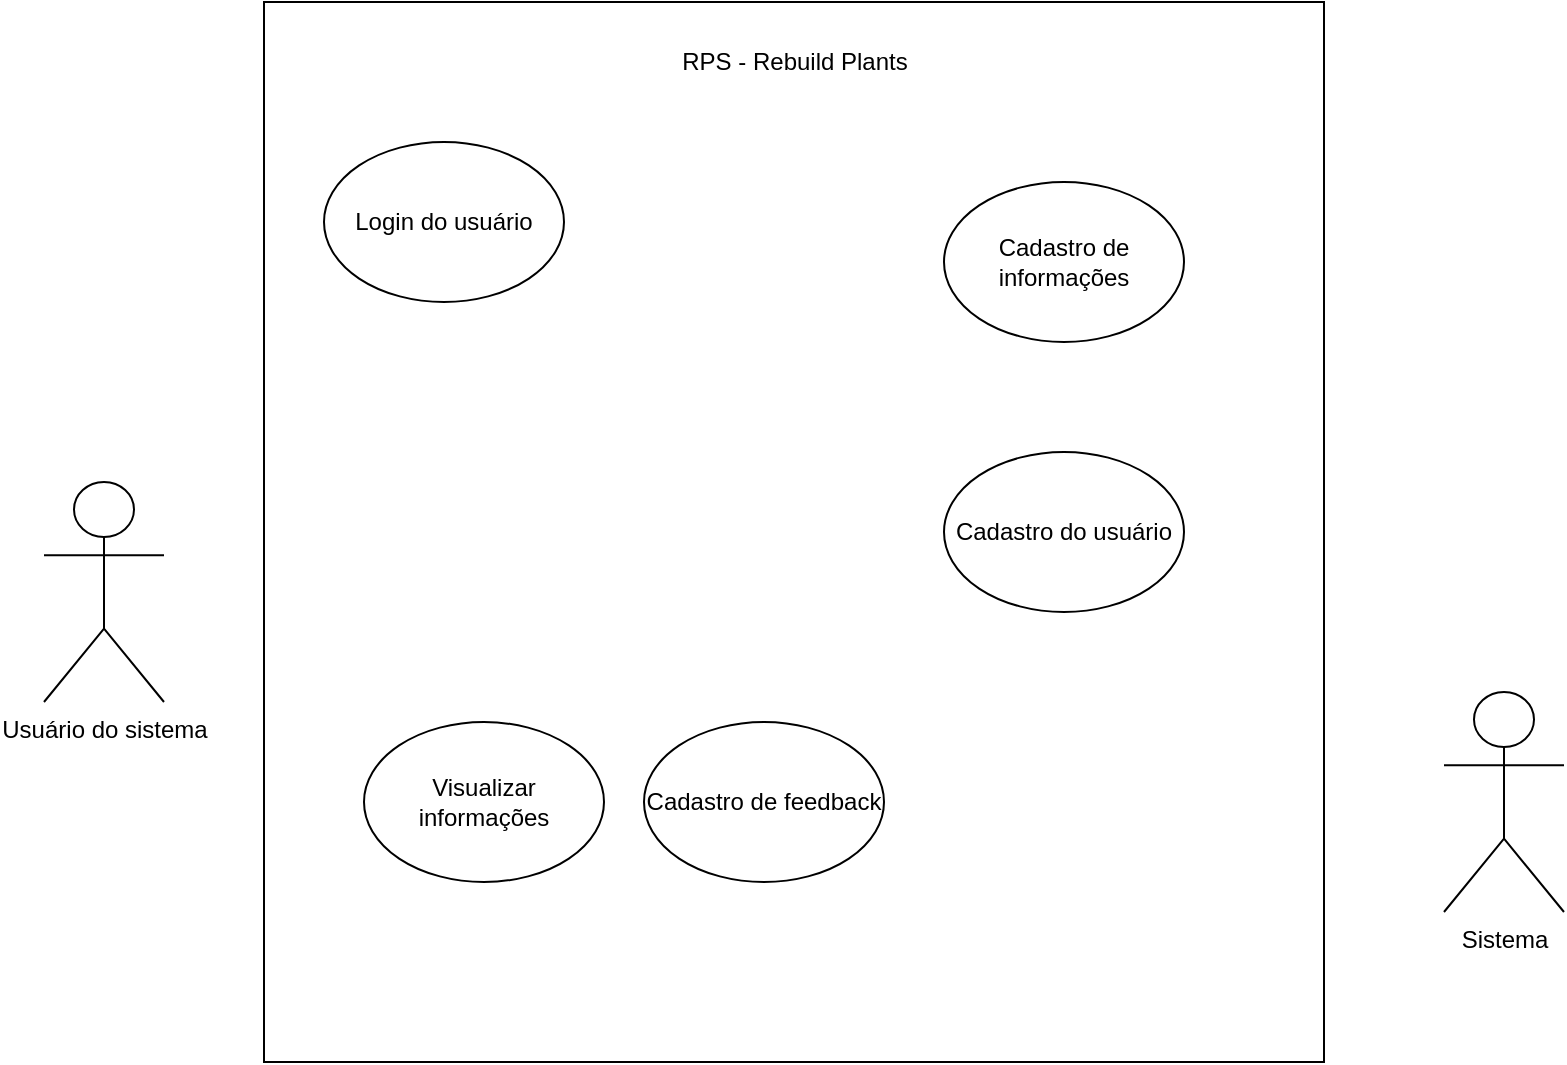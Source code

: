 <mxfile version="14.6.6" type="github">
  <diagram id="nVmPYJr3QLgJTxrrLP3R" name="Page-1">
    <mxGraphModel dx="1422" dy="775" grid="1" gridSize="10" guides="1" tooltips="1" connect="1" arrows="1" fold="1" page="1" pageScale="1" pageWidth="850" pageHeight="1100" math="0" shadow="0">
      <root>
        <mxCell id="0" />
        <mxCell id="1" parent="0" />
        <mxCell id="Aib9MCHlKN9K2dJ5SihW-1" value="" style="html=1;" parent="1" vertex="1">
          <mxGeometry x="160" y="110" width="530" height="530" as="geometry" />
        </mxCell>
        <mxCell id="Aib9MCHlKN9K2dJ5SihW-2" value="RPS - Rebuild Plants" style="text;html=1;align=center;verticalAlign=middle;resizable=0;points=[];autosize=1;strokeColor=none;" parent="1" vertex="1">
          <mxGeometry x="360" y="130" width="130" height="20" as="geometry" />
        </mxCell>
        <mxCell id="Aib9MCHlKN9K2dJ5SihW-3" value="Usuário do sistema" style="shape=umlActor;verticalLabelPosition=bottom;verticalAlign=top;html=1;outlineConnect=0;" parent="1" vertex="1">
          <mxGeometry x="50" y="350" width="60" height="110" as="geometry" />
        </mxCell>
        <mxCell id="KN0pyL3NHNJ8BKubWvCq-1" value="Login do usuário" style="ellipse;whiteSpace=wrap;html=1;" vertex="1" parent="1">
          <mxGeometry x="190" y="180" width="120" height="80" as="geometry" />
        </mxCell>
        <mxCell id="KN0pyL3NHNJ8BKubWvCq-2" value="Cadastro do usuário" style="ellipse;whiteSpace=wrap;html=1;" vertex="1" parent="1">
          <mxGeometry x="500" y="335" width="120" height="80" as="geometry" />
        </mxCell>
        <mxCell id="KN0pyL3NHNJ8BKubWvCq-3" value="Cadastro de informações" style="ellipse;whiteSpace=wrap;html=1;" vertex="1" parent="1">
          <mxGeometry x="500" y="200" width="120" height="80" as="geometry" />
        </mxCell>
        <mxCell id="KN0pyL3NHNJ8BKubWvCq-4" value="Cadastro de feedback" style="ellipse;whiteSpace=wrap;html=1;" vertex="1" parent="1">
          <mxGeometry x="350" y="470" width="120" height="80" as="geometry" />
        </mxCell>
        <mxCell id="KN0pyL3NHNJ8BKubWvCq-6" value="Visualizar informações" style="ellipse;whiteSpace=wrap;html=1;" vertex="1" parent="1">
          <mxGeometry x="210" y="470" width="120" height="80" as="geometry" />
        </mxCell>
        <mxCell id="KN0pyL3NHNJ8BKubWvCq-7" value="Sistema" style="shape=umlActor;verticalLabelPosition=bottom;verticalAlign=top;html=1;outlineConnect=0;" vertex="1" parent="1">
          <mxGeometry x="750" y="455" width="60" height="110" as="geometry" />
        </mxCell>
      </root>
    </mxGraphModel>
  </diagram>
</mxfile>
